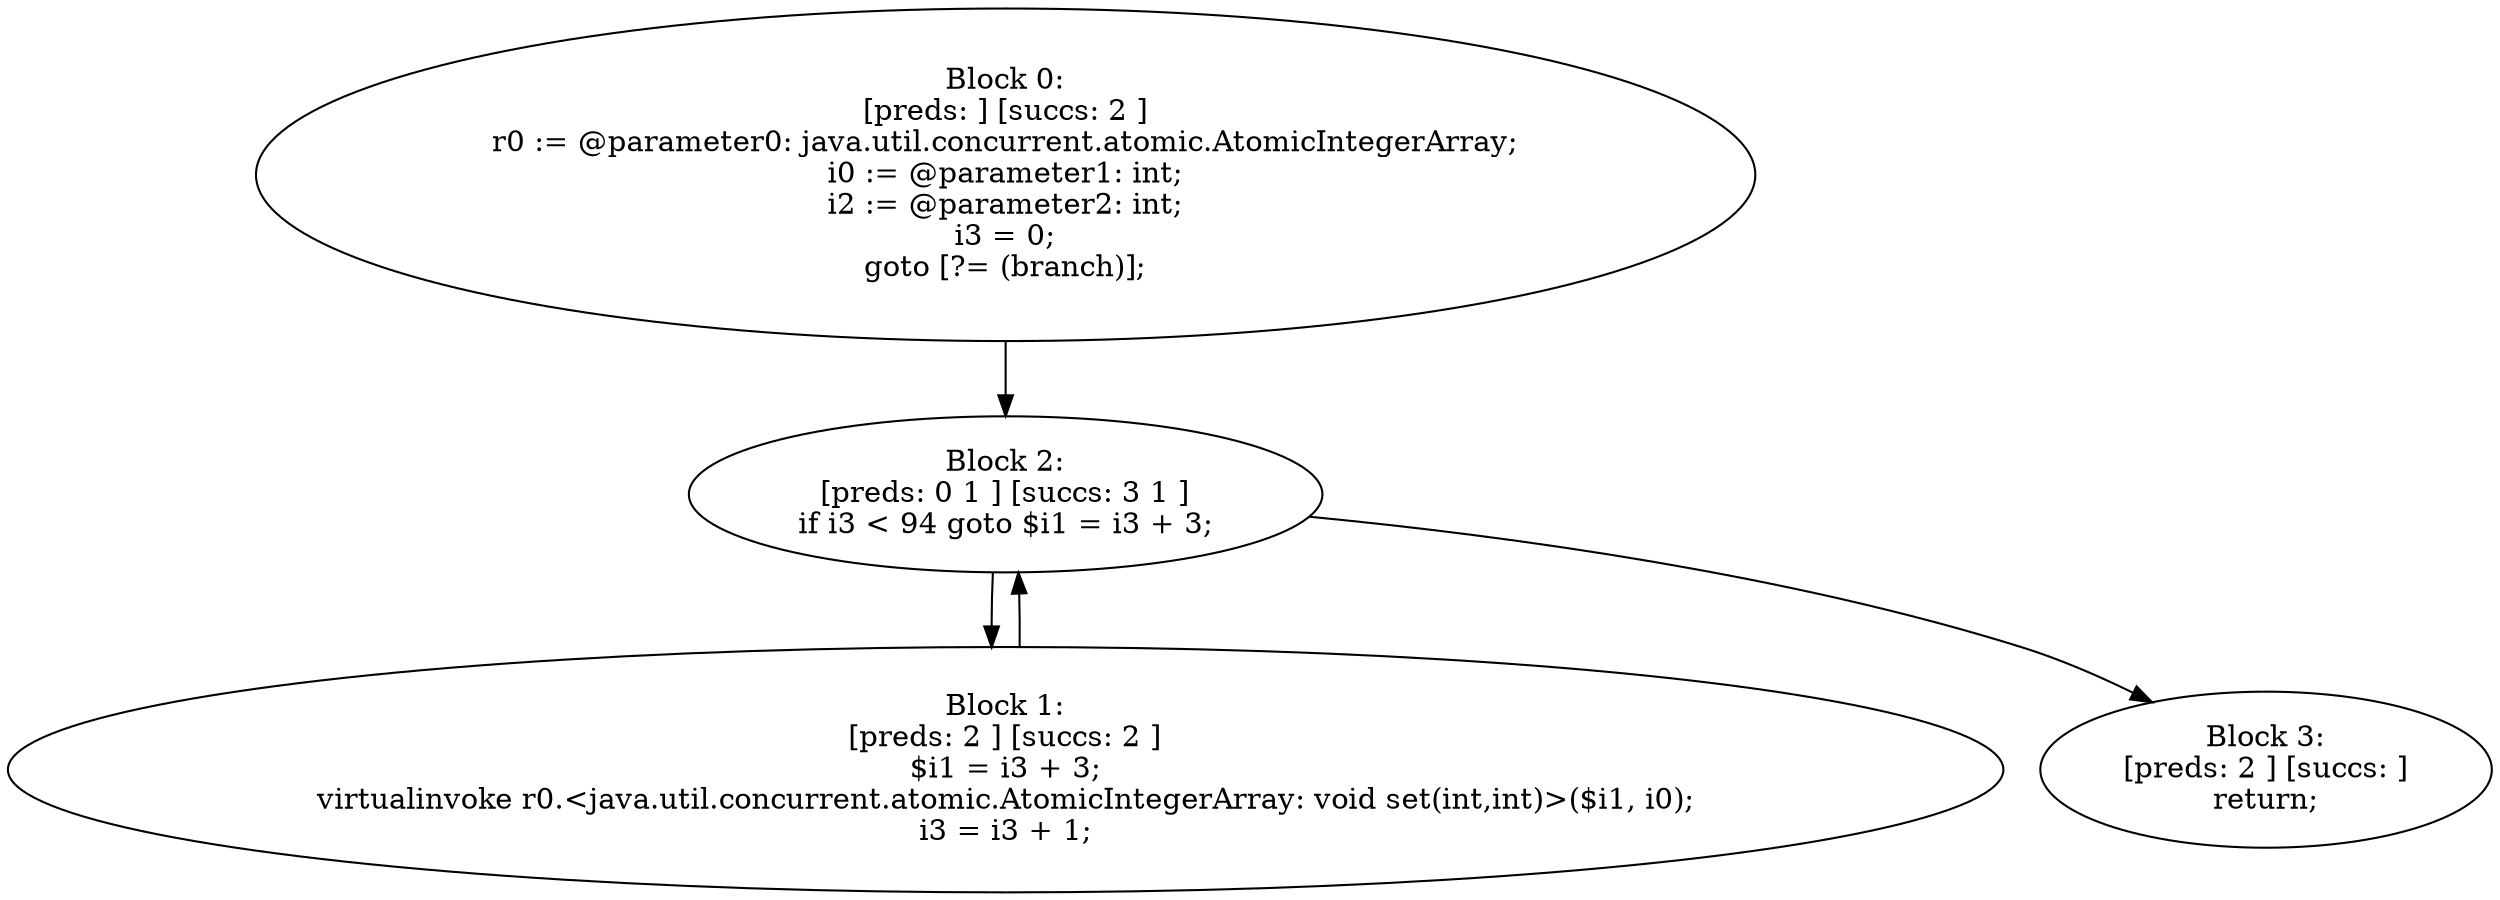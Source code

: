 digraph "unitGraph" {
    "Block 0:
[preds: ] [succs: 2 ]
r0 := @parameter0: java.util.concurrent.atomic.AtomicIntegerArray;
i0 := @parameter1: int;
i2 := @parameter2: int;
i3 = 0;
goto [?= (branch)];
"
    "Block 1:
[preds: 2 ] [succs: 2 ]
$i1 = i3 + 3;
virtualinvoke r0.<java.util.concurrent.atomic.AtomicIntegerArray: void set(int,int)>($i1, i0);
i3 = i3 + 1;
"
    "Block 2:
[preds: 0 1 ] [succs: 3 1 ]
if i3 < 94 goto $i1 = i3 + 3;
"
    "Block 3:
[preds: 2 ] [succs: ]
return;
"
    "Block 0:
[preds: ] [succs: 2 ]
r0 := @parameter0: java.util.concurrent.atomic.AtomicIntegerArray;
i0 := @parameter1: int;
i2 := @parameter2: int;
i3 = 0;
goto [?= (branch)];
"->"Block 2:
[preds: 0 1 ] [succs: 3 1 ]
if i3 < 94 goto $i1 = i3 + 3;
";
    "Block 1:
[preds: 2 ] [succs: 2 ]
$i1 = i3 + 3;
virtualinvoke r0.<java.util.concurrent.atomic.AtomicIntegerArray: void set(int,int)>($i1, i0);
i3 = i3 + 1;
"->"Block 2:
[preds: 0 1 ] [succs: 3 1 ]
if i3 < 94 goto $i1 = i3 + 3;
";
    "Block 2:
[preds: 0 1 ] [succs: 3 1 ]
if i3 < 94 goto $i1 = i3 + 3;
"->"Block 3:
[preds: 2 ] [succs: ]
return;
";
    "Block 2:
[preds: 0 1 ] [succs: 3 1 ]
if i3 < 94 goto $i1 = i3 + 3;
"->"Block 1:
[preds: 2 ] [succs: 2 ]
$i1 = i3 + 3;
virtualinvoke r0.<java.util.concurrent.atomic.AtomicIntegerArray: void set(int,int)>($i1, i0);
i3 = i3 + 1;
";
}
